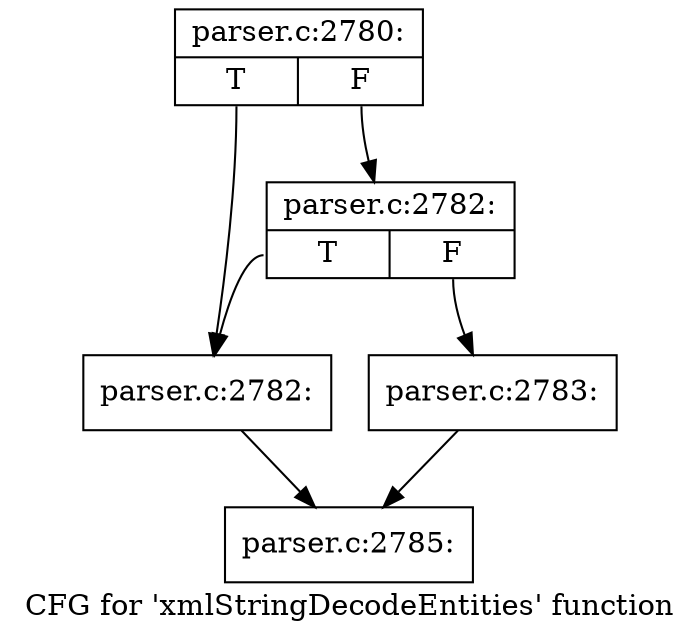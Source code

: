 digraph "CFG for 'xmlStringDecodeEntities' function" {
	label="CFG for 'xmlStringDecodeEntities' function";

	Node0x55d73b7df640 [shape=record,label="{parser.c:2780:|{<s0>T|<s1>F}}"];
	Node0x55d73b7df640:s0 -> Node0x55d73b807e30;
	Node0x55d73b7df640:s1 -> Node0x55d73b807ed0;
	Node0x55d73b807ed0 [shape=record,label="{parser.c:2782:|{<s0>T|<s1>F}}"];
	Node0x55d73b807ed0:s0 -> Node0x55d73b807e30;
	Node0x55d73b807ed0:s1 -> Node0x55d73b807e80;
	Node0x55d73b807e30 [shape=record,label="{parser.c:2782:}"];
	Node0x55d73b807e30 -> Node0x55d73b7d9f40;
	Node0x55d73b807e80 [shape=record,label="{parser.c:2783:}"];
	Node0x55d73b807e80 -> Node0x55d73b7d9f40;
	Node0x55d73b7d9f40 [shape=record,label="{parser.c:2785:}"];
}
